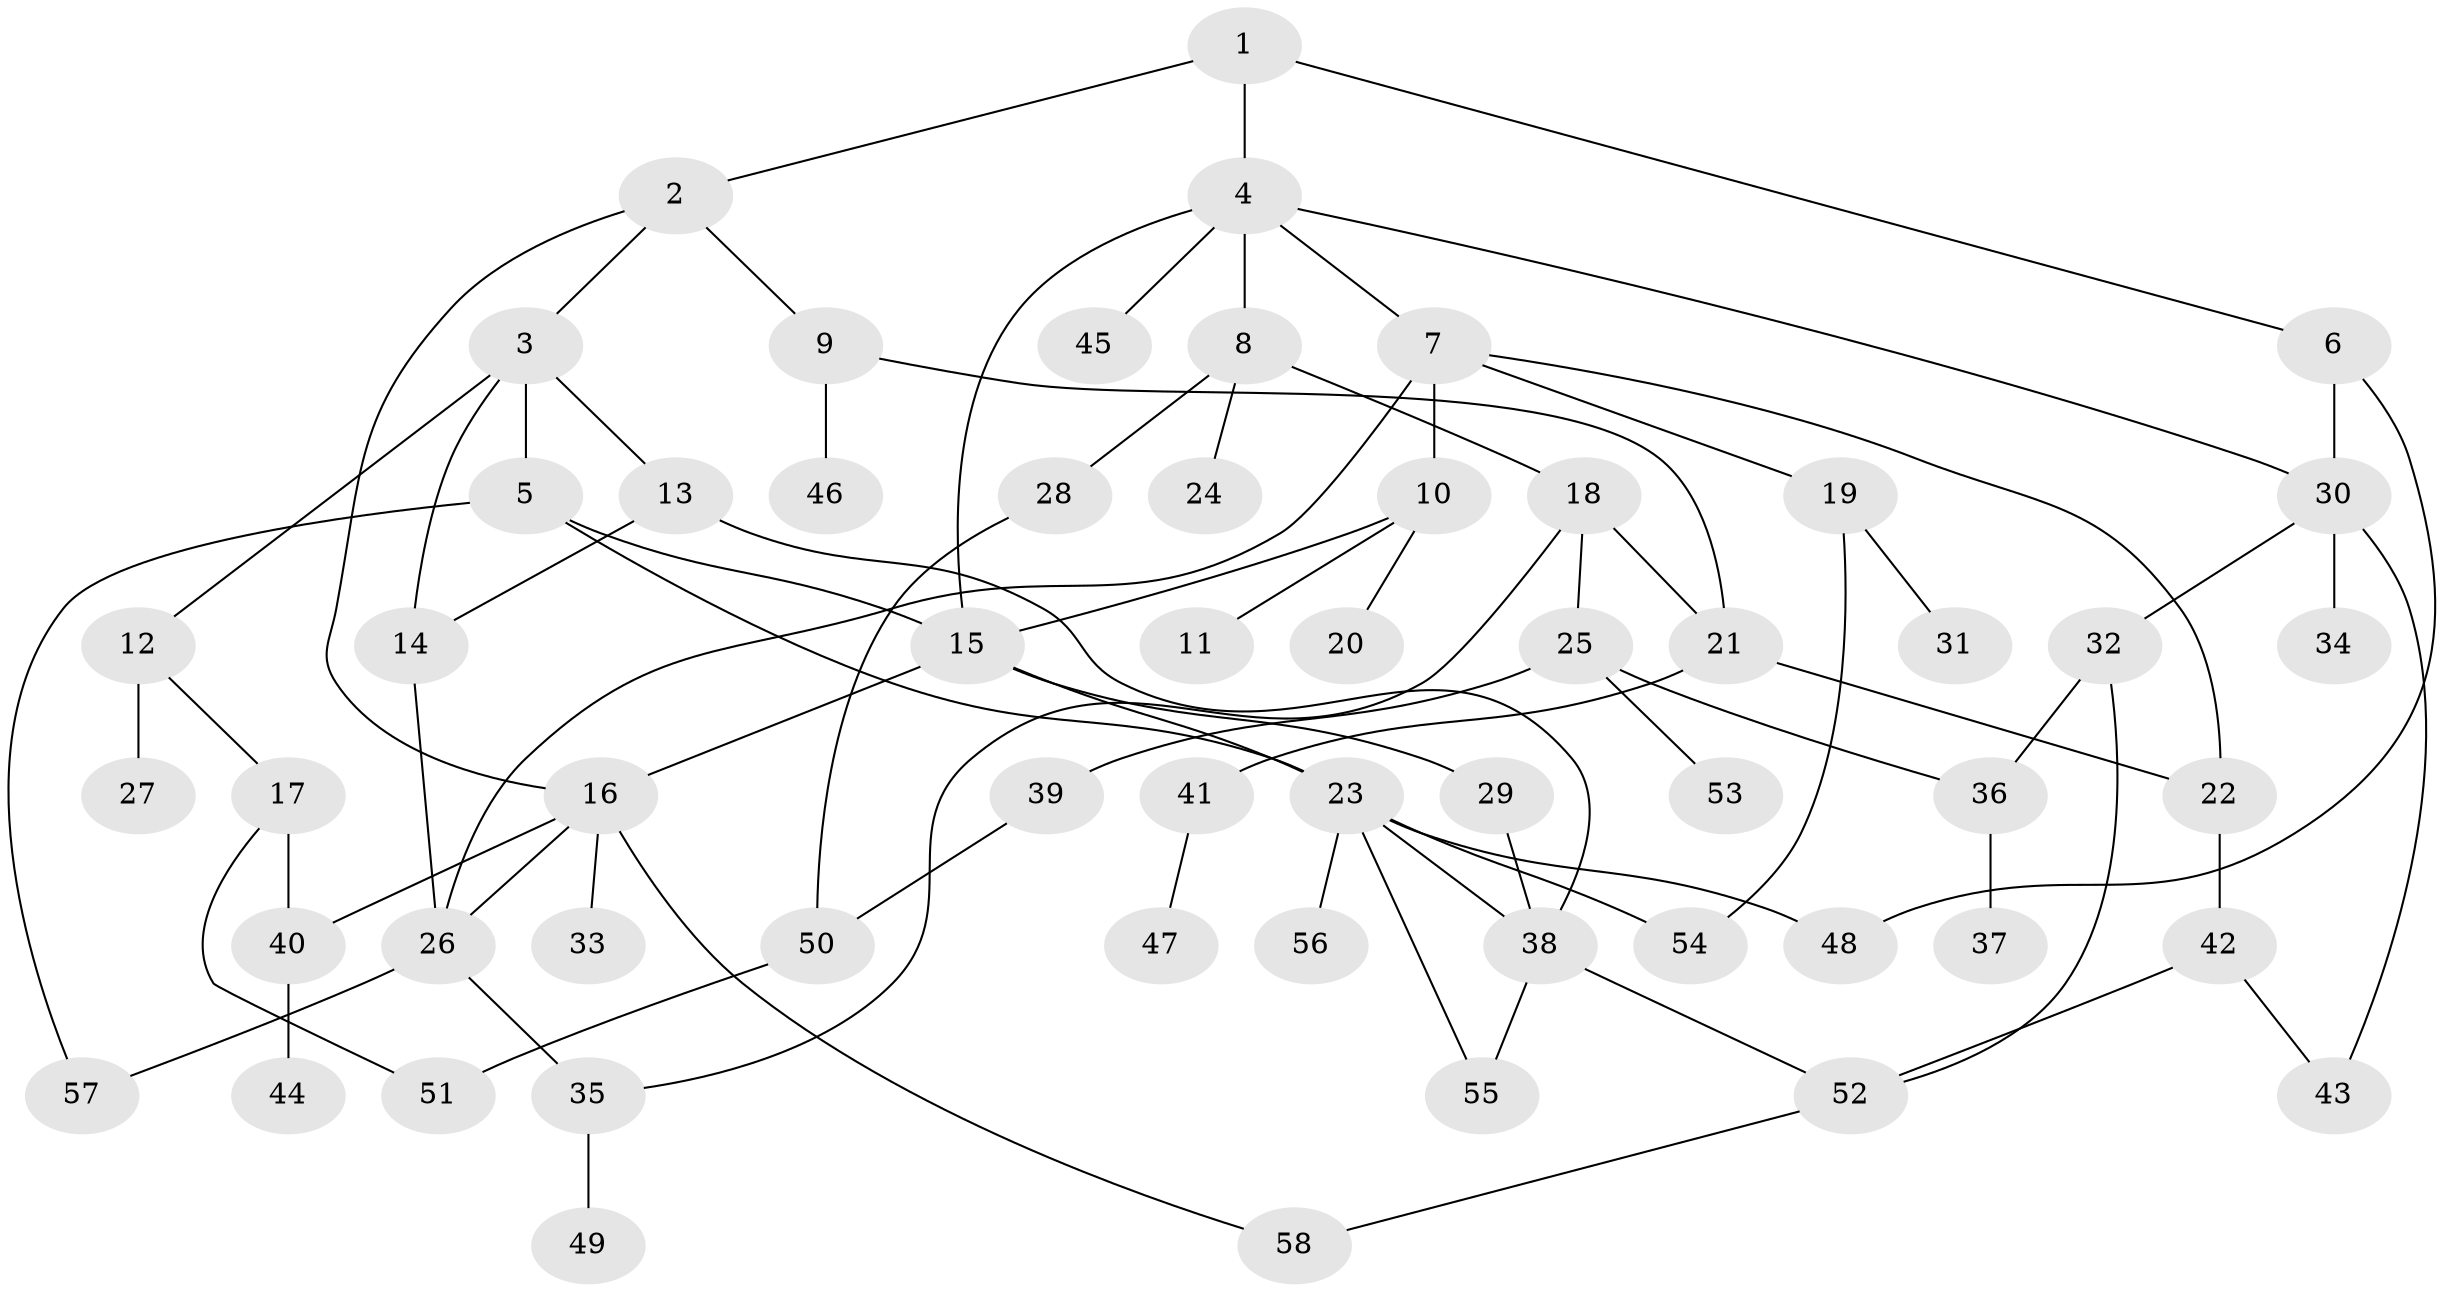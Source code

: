 // coarse degree distribution, {4: 0.1724137931034483, 5: 0.06896551724137931, 1: 0.4827586206896552, 3: 0.06896551724137931, 9: 0.034482758620689655, 2: 0.13793103448275862, 11: 0.034482758620689655}
// Generated by graph-tools (version 1.1) at 2025/46/03/04/25 21:46:13]
// undirected, 58 vertices, 82 edges
graph export_dot {
graph [start="1"]
  node [color=gray90,style=filled];
  1;
  2;
  3;
  4;
  5;
  6;
  7;
  8;
  9;
  10;
  11;
  12;
  13;
  14;
  15;
  16;
  17;
  18;
  19;
  20;
  21;
  22;
  23;
  24;
  25;
  26;
  27;
  28;
  29;
  30;
  31;
  32;
  33;
  34;
  35;
  36;
  37;
  38;
  39;
  40;
  41;
  42;
  43;
  44;
  45;
  46;
  47;
  48;
  49;
  50;
  51;
  52;
  53;
  54;
  55;
  56;
  57;
  58;
  1 -- 2;
  1 -- 4;
  1 -- 6;
  2 -- 3;
  2 -- 9;
  2 -- 16;
  3 -- 5;
  3 -- 12;
  3 -- 13;
  3 -- 14;
  4 -- 7;
  4 -- 8;
  4 -- 45;
  4 -- 15;
  4 -- 30;
  5 -- 15;
  5 -- 23;
  5 -- 57;
  6 -- 30;
  6 -- 48;
  7 -- 10;
  7 -- 19;
  7 -- 22;
  7 -- 26;
  8 -- 18;
  8 -- 24;
  8 -- 28;
  9 -- 21;
  9 -- 46;
  10 -- 11;
  10 -- 15;
  10 -- 20;
  12 -- 17;
  12 -- 27;
  13 -- 14;
  13 -- 38;
  14 -- 26;
  15 -- 23;
  15 -- 29;
  15 -- 16;
  16 -- 26;
  16 -- 33;
  16 -- 58;
  16 -- 40;
  17 -- 40;
  17 -- 51;
  18 -- 25;
  18 -- 21;
  18 -- 35;
  19 -- 31;
  19 -- 54;
  21 -- 41;
  21 -- 22;
  22 -- 42;
  23 -- 38;
  23 -- 48;
  23 -- 56;
  23 -- 55;
  23 -- 54;
  25 -- 39;
  25 -- 53;
  25 -- 36;
  26 -- 35;
  26 -- 57;
  28 -- 50;
  29 -- 38;
  30 -- 32;
  30 -- 34;
  30 -- 43;
  32 -- 36;
  32 -- 52;
  35 -- 49;
  36 -- 37;
  38 -- 52;
  38 -- 55;
  39 -- 50;
  40 -- 44;
  41 -- 47;
  42 -- 43;
  42 -- 52;
  50 -- 51;
  52 -- 58;
}
